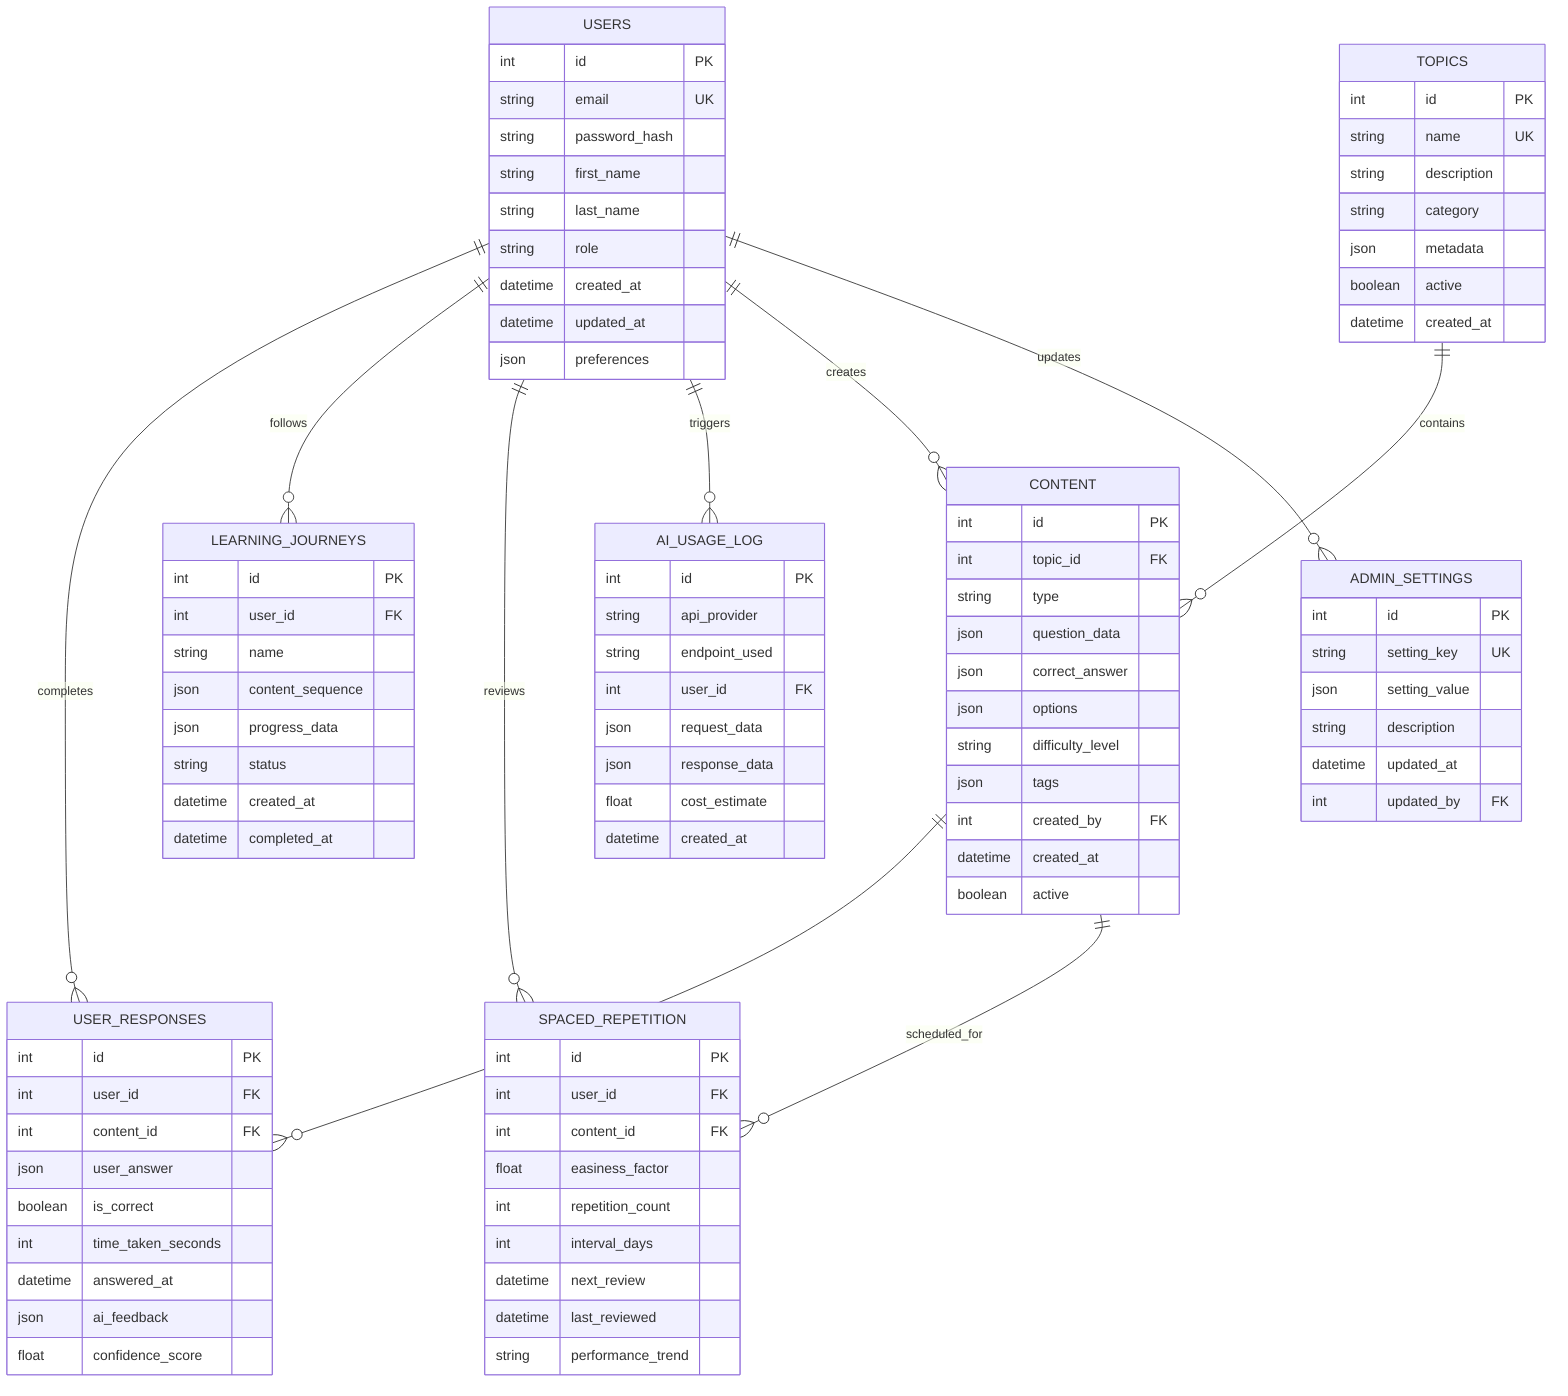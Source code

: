 erDiagram
    USERS {
        int id PK
        string email UK
        string password_hash
        string first_name
        string last_name
        string role
        datetime created_at
        datetime updated_at
        json preferences
    }

    TOPICS {
        int id PK
        string name UK
        string description
        string category
        json metadata
        boolean active
        datetime created_at
    }

    CONTENT {
        int id PK
        int topic_id FK
        string type
        json question_data
        json correct_answer
        json options
        string difficulty_level
        json tags
        int created_by FK
        datetime created_at
        boolean active
    }

    USER_RESPONSES {
        int id PK
        int user_id FK
        int content_id FK
        json user_answer
        boolean is_correct
        int time_taken_seconds
        datetime answered_at
        json ai_feedback
        float confidence_score
    }

    LEARNING_JOURNEYS {
        int id PK
        int user_id FK
        string name
        json content_sequence
        json progress_data
        string status
        datetime created_at
        datetime completed_at
    }

    SPACED_REPETITION {
        int id PK
        int user_id FK
        int content_id FK
        float easiness_factor
        int repetition_count
        int interval_days
        datetime next_review
        datetime last_reviewed
        string performance_trend
    }

    AI_USAGE_LOG {
        int id PK
        string api_provider
        string endpoint_used
        int user_id FK
        json request_data
        json response_data
        float cost_estimate
        datetime created_at
    }

    ADMIN_SETTINGS {
        int id PK
        string setting_key UK
        json setting_value
        string description
        datetime updated_at
        int updated_by FK
    }

    USERS ||--o{ USER_RESPONSES : "completes"
    USERS ||--o{ LEARNING_JOURNEYS : "follows"
    USERS ||--o{ SPACED_REPETITION : "reviews"
    USERS ||--o{ AI_USAGE_LOG : "triggers"
    TOPICS ||--o{ CONTENT : "contains"
    CONTENT ||--o{ USER_RESPONSES : "answered_in"
    CONTENT ||--o{ SPACED_REPETITION : "scheduled_for"
    USERS ||--o{ CONTENT : "creates"
    USERS ||--o{ ADMIN_SETTINGS : "updates"